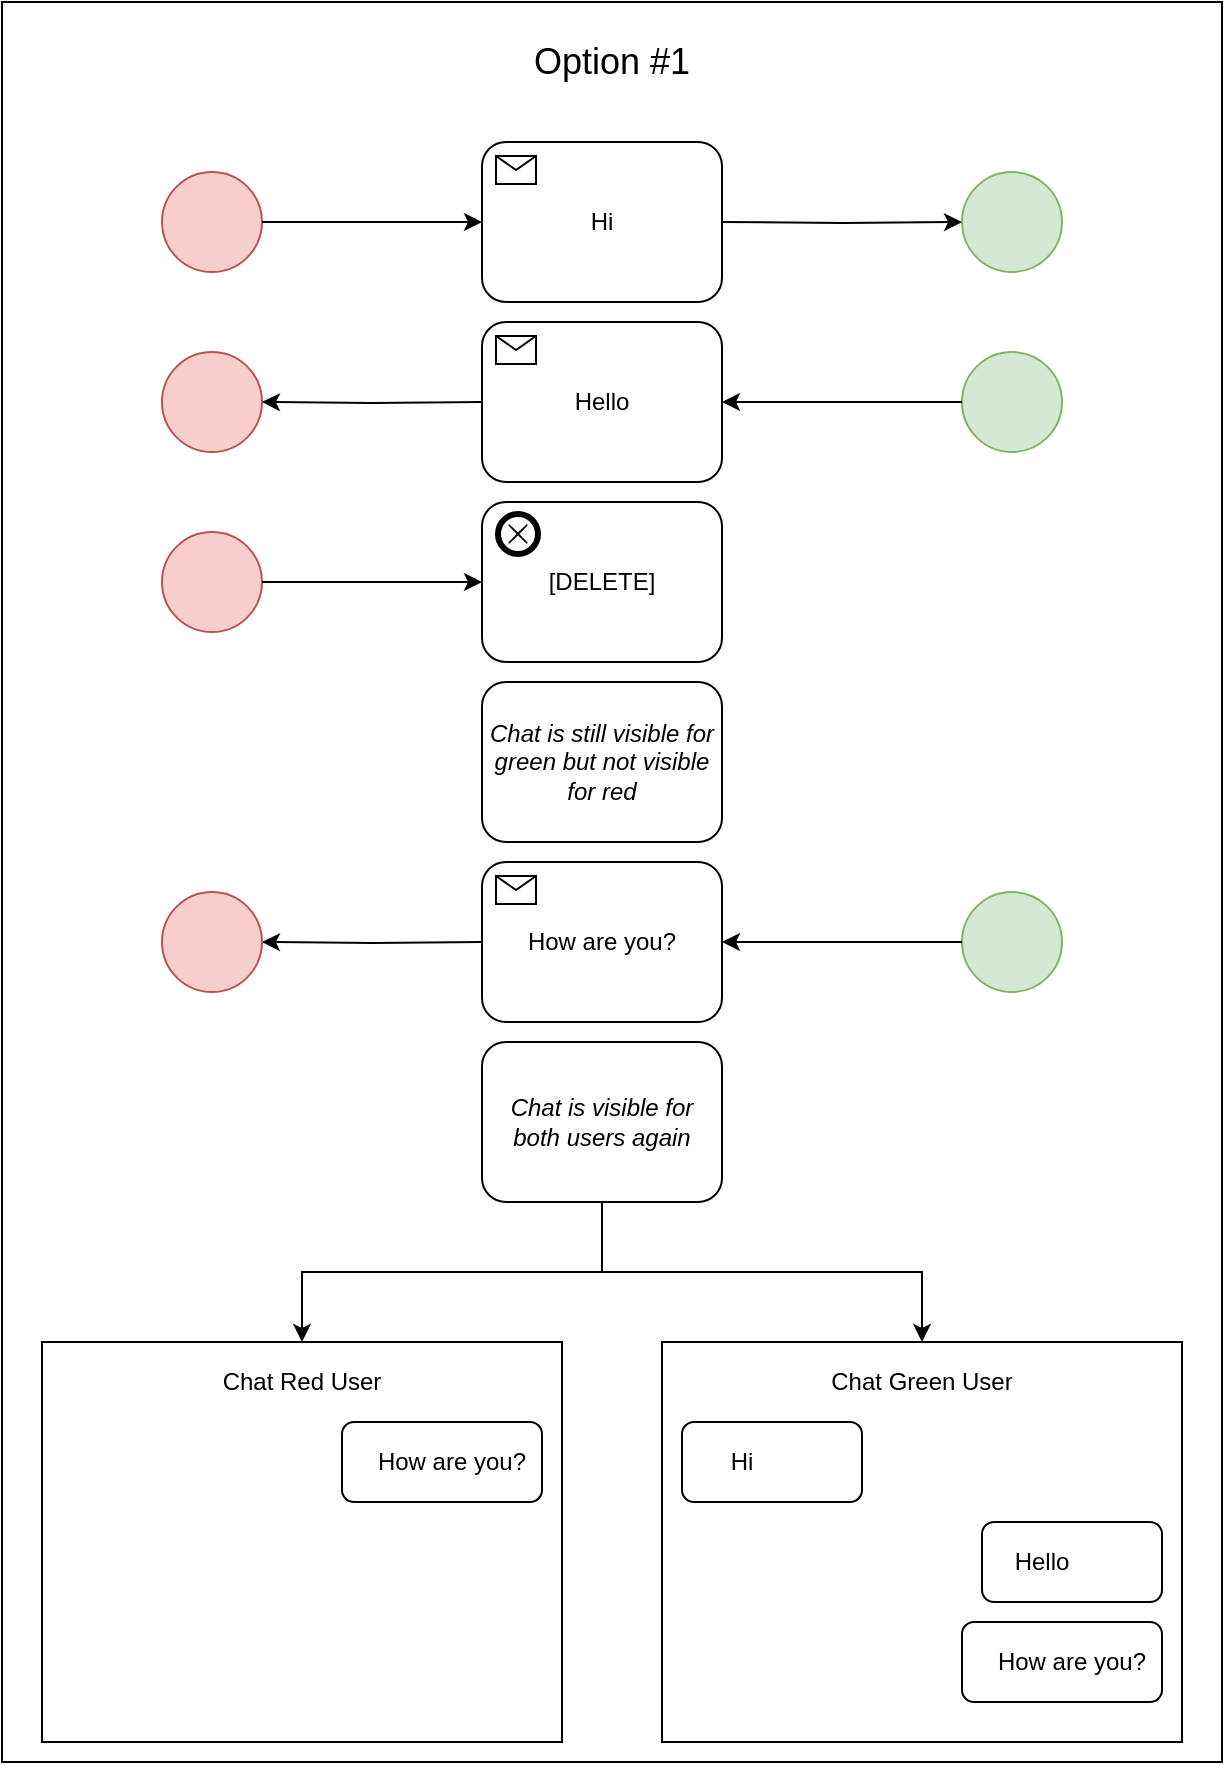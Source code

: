 <mxfile version="14.6.1" type="github">
  <diagram name="Page-1" id="2a216829-ef6e-dabb-86c1-c78162f3ba2b">
    <mxGraphModel dx="1186" dy="698" grid="1" gridSize="10" guides="1" tooltips="1" connect="1" arrows="1" fold="1" page="1" pageScale="1" pageWidth="850" pageHeight="1100" background="#ffffff" math="0" shadow="0">
      <root>
        <mxCell id="0" />
        <mxCell id="1" parent="0" />
        <mxCell id="WE7MbsI-l9VUPfz-J_HC-34" value="" style="rounded=0;whiteSpace=wrap;html=1;" vertex="1" parent="1">
          <mxGeometry x="120" y="180" width="610" height="880" as="geometry" />
        </mxCell>
        <mxCell id="7a84cebc1def654-1" value="" style="shape=mxgraph.bpmn.shape;html=1;verticalLabelPosition=bottom;labelBackgroundColor=#ffffff;verticalAlign=top;perimeter=ellipsePerimeter;outline=standard;symbol=general;fillColor=#f8cecc;strokeColor=#b85450;" parent="1" vertex="1">
          <mxGeometry x="200" y="265" width="50" height="50" as="geometry" />
        </mxCell>
        <mxCell id="7a84cebc1def654-14" value="Hi" style="html=1;whiteSpace=wrap;rounded=1;" parent="1" vertex="1">
          <mxGeometry x="360" y="250" width="120" height="80" as="geometry" />
        </mxCell>
        <mxCell id="7a84cebc1def654-15" value="" style="html=1;shape=message;" parent="7a84cebc1def654-14" vertex="1">
          <mxGeometry width="20" height="14" relative="1" as="geometry">
            <mxPoint x="7" y="7" as="offset" />
          </mxGeometry>
        </mxCell>
        <mxCell id="7a84cebc1def654-36" style="edgeStyle=orthogonalEdgeStyle;rounded=0;html=1;jettySize=auto;orthogonalLoop=1;" parent="1" source="7a84cebc1def654-1" edge="1">
          <mxGeometry relative="1" as="geometry">
            <mxPoint x="360" y="290" as="targetPoint" />
          </mxGeometry>
        </mxCell>
        <mxCell id="WE7MbsI-l9VUPfz-J_HC-1" value="" style="shape=mxgraph.bpmn.shape;html=1;verticalLabelPosition=bottom;labelBackgroundColor=#ffffff;verticalAlign=top;perimeter=ellipsePerimeter;outline=standard;symbol=general;fillColor=#d5e8d4;strokeColor=#82b366;" vertex="1" parent="1">
          <mxGeometry x="600" y="265" width="50" height="50" as="geometry" />
        </mxCell>
        <mxCell id="WE7MbsI-l9VUPfz-J_HC-2" style="edgeStyle=orthogonalEdgeStyle;rounded=0;html=1;jettySize=auto;orthogonalLoop=1;" edge="1" parent="1" target="WE7MbsI-l9VUPfz-J_HC-1">
          <mxGeometry relative="1" as="geometry">
            <mxPoint x="480" y="290" as="sourcePoint" />
          </mxGeometry>
        </mxCell>
        <mxCell id="WE7MbsI-l9VUPfz-J_HC-5" value="" style="shape=mxgraph.bpmn.shape;html=1;verticalLabelPosition=bottom;labelBackgroundColor=#ffffff;verticalAlign=top;perimeter=ellipsePerimeter;outline=standard;symbol=general;fillColor=#f8cecc;strokeColor=#b85450;" vertex="1" parent="1">
          <mxGeometry x="200" y="355" width="50" height="50" as="geometry" />
        </mxCell>
        <mxCell id="WE7MbsI-l9VUPfz-J_HC-6" value="Hello" style="html=1;whiteSpace=wrap;rounded=1;" vertex="1" parent="1">
          <mxGeometry x="360" y="340" width="120" height="80" as="geometry" />
        </mxCell>
        <mxCell id="WE7MbsI-l9VUPfz-J_HC-7" value="" style="html=1;shape=message;" vertex="1" parent="WE7MbsI-l9VUPfz-J_HC-6">
          <mxGeometry width="20" height="14" relative="1" as="geometry">
            <mxPoint x="7" y="7" as="offset" />
          </mxGeometry>
        </mxCell>
        <mxCell id="WE7MbsI-l9VUPfz-J_HC-8" style="edgeStyle=orthogonalEdgeStyle;rounded=0;html=1;jettySize=auto;orthogonalLoop=1;" edge="1" parent="1" target="WE7MbsI-l9VUPfz-J_HC-5">
          <mxGeometry relative="1" as="geometry">
            <mxPoint x="360" y="380" as="sourcePoint" />
          </mxGeometry>
        </mxCell>
        <mxCell id="WE7MbsI-l9VUPfz-J_HC-9" value="" style="shape=mxgraph.bpmn.shape;html=1;verticalLabelPosition=bottom;labelBackgroundColor=#ffffff;verticalAlign=top;perimeter=ellipsePerimeter;outline=standard;symbol=general;fillColor=#d5e8d4;strokeColor=#82b366;" vertex="1" parent="1">
          <mxGeometry x="600" y="355" width="50" height="50" as="geometry" />
        </mxCell>
        <mxCell id="WE7MbsI-l9VUPfz-J_HC-10" style="edgeStyle=orthogonalEdgeStyle;rounded=0;html=1;jettySize=auto;orthogonalLoop=1;" edge="1" parent="1" source="WE7MbsI-l9VUPfz-J_HC-9">
          <mxGeometry relative="1" as="geometry">
            <mxPoint x="480" y="380" as="targetPoint" />
          </mxGeometry>
        </mxCell>
        <mxCell id="WE7MbsI-l9VUPfz-J_HC-11" value="" style="shape=mxgraph.bpmn.shape;html=1;verticalLabelPosition=bottom;labelBackgroundColor=#ffffff;verticalAlign=top;perimeter=ellipsePerimeter;outline=standard;symbol=general;fillColor=#f8cecc;strokeColor=#b85450;" vertex="1" parent="1">
          <mxGeometry x="200" y="445" width="50" height="50" as="geometry" />
        </mxCell>
        <mxCell id="WE7MbsI-l9VUPfz-J_HC-12" value="[DELETE]" style="html=1;whiteSpace=wrap;rounded=1;" vertex="1" parent="1">
          <mxGeometry x="360" y="430" width="120" height="80" as="geometry" />
        </mxCell>
        <mxCell id="WE7MbsI-l9VUPfz-J_HC-14" style="edgeStyle=orthogonalEdgeStyle;rounded=0;html=1;jettySize=auto;orthogonalLoop=1;" edge="1" parent="1" source="WE7MbsI-l9VUPfz-J_HC-11">
          <mxGeometry relative="1" as="geometry">
            <mxPoint x="360" y="470" as="targetPoint" />
          </mxGeometry>
        </mxCell>
        <mxCell id="WE7MbsI-l9VUPfz-J_HC-16" value="" style="shape=mxgraph.bpmn.shape;html=1;verticalLabelPosition=bottom;labelBackgroundColor=#ffffff;verticalAlign=top;align=center;perimeter=ellipsePerimeter;outlineConnect=0;outline=end;symbol=cancel;" vertex="1" parent="1">
          <mxGeometry x="368" y="436" width="20" height="20" as="geometry" />
        </mxCell>
        <mxCell id="WE7MbsI-l9VUPfz-J_HC-23" value="How are you?" style="html=1;whiteSpace=wrap;rounded=1;" vertex="1" parent="1">
          <mxGeometry x="360" y="610" width="120" height="80" as="geometry" />
        </mxCell>
        <mxCell id="WE7MbsI-l9VUPfz-J_HC-24" value="" style="html=1;shape=message;" vertex="1" parent="WE7MbsI-l9VUPfz-J_HC-23">
          <mxGeometry width="20" height="14" relative="1" as="geometry">
            <mxPoint x="7" y="7" as="offset" />
          </mxGeometry>
        </mxCell>
        <mxCell id="WE7MbsI-l9VUPfz-J_HC-25" value="" style="shape=mxgraph.bpmn.shape;html=1;verticalLabelPosition=bottom;labelBackgroundColor=#ffffff;verticalAlign=top;perimeter=ellipsePerimeter;outline=standard;symbol=general;fillColor=#d5e8d4;strokeColor=#82b366;" vertex="1" parent="1">
          <mxGeometry x="600" y="625" width="50" height="50" as="geometry" />
        </mxCell>
        <mxCell id="WE7MbsI-l9VUPfz-J_HC-26" style="edgeStyle=orthogonalEdgeStyle;rounded=0;html=1;jettySize=auto;orthogonalLoop=1;" edge="1" source="WE7MbsI-l9VUPfz-J_HC-25" parent="1">
          <mxGeometry relative="1" as="geometry">
            <mxPoint x="480" y="650" as="targetPoint" />
          </mxGeometry>
        </mxCell>
        <mxCell id="WE7MbsI-l9VUPfz-J_HC-27" style="edgeStyle=orthogonalEdgeStyle;rounded=0;html=1;jettySize=auto;orthogonalLoop=1;" edge="1" target="WE7MbsI-l9VUPfz-J_HC-28" parent="1">
          <mxGeometry relative="1" as="geometry">
            <mxPoint x="360" y="650" as="sourcePoint" />
          </mxGeometry>
        </mxCell>
        <mxCell id="WE7MbsI-l9VUPfz-J_HC-28" value="" style="shape=mxgraph.bpmn.shape;html=1;verticalLabelPosition=bottom;labelBackgroundColor=#ffffff;verticalAlign=top;perimeter=ellipsePerimeter;outline=standard;symbol=general;fillColor=#f8cecc;strokeColor=#b85450;" vertex="1" parent="1">
          <mxGeometry x="200" y="625" width="50" height="50" as="geometry" />
        </mxCell>
        <mxCell id="WE7MbsI-l9VUPfz-J_HC-31" value="&lt;i&gt;Chat is still visible for green but not visible for red&lt;/i&gt;" style="html=1;whiteSpace=wrap;rounded=1;" vertex="1" parent="1">
          <mxGeometry x="360" y="520" width="120" height="80" as="geometry" />
        </mxCell>
        <mxCell id="WE7MbsI-l9VUPfz-J_HC-54" value="" style="edgeStyle=orthogonalEdgeStyle;rounded=0;orthogonalLoop=1;jettySize=auto;html=1;entryX=0.5;entryY=0;entryDx=0;entryDy=0;" edge="1" parent="1" source="WE7MbsI-l9VUPfz-J_HC-33" target="WE7MbsI-l9VUPfz-J_HC-36">
          <mxGeometry relative="1" as="geometry" />
        </mxCell>
        <mxCell id="WE7MbsI-l9VUPfz-J_HC-33" value="&lt;i&gt;Chat is visible for both users again&lt;/i&gt;" style="html=1;whiteSpace=wrap;rounded=1;" vertex="1" parent="1">
          <mxGeometry x="360" y="700" width="120" height="80" as="geometry" />
        </mxCell>
        <mxCell id="WE7MbsI-l9VUPfz-J_HC-35" value="&lt;font style=&quot;font-size: 18px&quot;&gt;Option #1&lt;/font&gt;" style="text;html=1;strokeColor=none;fillColor=none;align=center;verticalAlign=middle;whiteSpace=wrap;rounded=0;" vertex="1" parent="1">
          <mxGeometry x="140" y="200" width="570" height="20" as="geometry" />
        </mxCell>
        <mxCell id="WE7MbsI-l9VUPfz-J_HC-36" value="" style="rounded=0;whiteSpace=wrap;html=1;" vertex="1" parent="1">
          <mxGeometry x="450" y="850" width="260" height="200" as="geometry" />
        </mxCell>
        <mxCell id="WE7MbsI-l9VUPfz-J_HC-37" value="Chat Green User" style="text;html=1;strokeColor=none;fillColor=none;align=center;verticalAlign=middle;whiteSpace=wrap;rounded=0;" vertex="1" parent="1">
          <mxGeometry x="460" y="860" width="240" height="20" as="geometry" />
        </mxCell>
        <mxCell id="WE7MbsI-l9VUPfz-J_HC-38" value="" style="rounded=1;whiteSpace=wrap;html=1;" vertex="1" parent="1">
          <mxGeometry x="460" y="890" width="90" height="40" as="geometry" />
        </mxCell>
        <mxCell id="WE7MbsI-l9VUPfz-J_HC-39" value="Hi" style="text;html=1;strokeColor=none;fillColor=none;align=center;verticalAlign=middle;whiteSpace=wrap;rounded=0;" vertex="1" parent="1">
          <mxGeometry x="470" y="900" width="40" height="20" as="geometry" />
        </mxCell>
        <mxCell id="WE7MbsI-l9VUPfz-J_HC-42" value="" style="rounded=1;whiteSpace=wrap;html=1;" vertex="1" parent="1">
          <mxGeometry x="610" y="940" width="90" height="40" as="geometry" />
        </mxCell>
        <mxCell id="WE7MbsI-l9VUPfz-J_HC-43" value="Hello" style="text;html=1;strokeColor=none;fillColor=none;align=center;verticalAlign=middle;whiteSpace=wrap;rounded=0;" vertex="1" parent="1">
          <mxGeometry x="620" y="950" width="40" height="20" as="geometry" />
        </mxCell>
        <mxCell id="WE7MbsI-l9VUPfz-J_HC-44" value="" style="rounded=1;whiteSpace=wrap;html=1;" vertex="1" parent="1">
          <mxGeometry x="600" y="990" width="100" height="40" as="geometry" />
        </mxCell>
        <mxCell id="WE7MbsI-l9VUPfz-J_HC-45" value="How are you?" style="text;html=1;strokeColor=none;fillColor=none;align=center;verticalAlign=middle;whiteSpace=wrap;rounded=0;" vertex="1" parent="1">
          <mxGeometry x="610" y="1000" width="90" height="20" as="geometry" />
        </mxCell>
        <mxCell id="WE7MbsI-l9VUPfz-J_HC-46" value="" style="rounded=0;whiteSpace=wrap;html=1;" vertex="1" parent="1">
          <mxGeometry x="140" y="850" width="260" height="200" as="geometry" />
        </mxCell>
        <mxCell id="WE7MbsI-l9VUPfz-J_HC-47" value="Chat Red User" style="text;html=1;strokeColor=none;fillColor=none;align=center;verticalAlign=middle;whiteSpace=wrap;rounded=0;" vertex="1" parent="1">
          <mxGeometry x="150" y="860" width="240" height="20" as="geometry" />
        </mxCell>
        <mxCell id="WE7MbsI-l9VUPfz-J_HC-52" value="" style="rounded=1;whiteSpace=wrap;html=1;" vertex="1" parent="1">
          <mxGeometry x="290" y="890" width="100" height="40" as="geometry" />
        </mxCell>
        <mxCell id="WE7MbsI-l9VUPfz-J_HC-53" value="How are you?" style="text;html=1;strokeColor=none;fillColor=none;align=center;verticalAlign=middle;whiteSpace=wrap;rounded=0;" vertex="1" parent="1">
          <mxGeometry x="300" y="900" width="90" height="20" as="geometry" />
        </mxCell>
        <mxCell id="WE7MbsI-l9VUPfz-J_HC-55" value="" style="edgeStyle=orthogonalEdgeStyle;rounded=0;orthogonalLoop=1;jettySize=auto;html=1;entryX=0.5;entryY=0;entryDx=0;entryDy=0;exitX=0.5;exitY=1;exitDx=0;exitDy=0;" edge="1" parent="1" source="WE7MbsI-l9VUPfz-J_HC-33" target="WE7MbsI-l9VUPfz-J_HC-46">
          <mxGeometry relative="1" as="geometry">
            <mxPoint x="430" y="790" as="sourcePoint" />
            <mxPoint x="590" y="860" as="targetPoint" />
          </mxGeometry>
        </mxCell>
      </root>
    </mxGraphModel>
  </diagram>
</mxfile>
